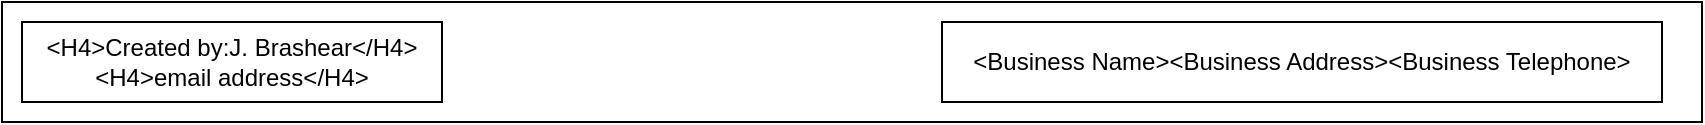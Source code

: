 <mxfile version="21.5.2" type="device">
  <diagram name="Page-1" id="1pQEq53tWK9oDeuQSf0f">
    <mxGraphModel dx="1114" dy="616" grid="1" gridSize="10" guides="1" tooltips="1" connect="1" arrows="1" fold="1" page="1" pageScale="1" pageWidth="850" pageHeight="1100" math="0" shadow="0">
      <root>
        <mxCell id="0" />
        <mxCell id="1" parent="0" />
        <mxCell id="ra8v7G1BkYGpRt4x0djX-1" value="" style="rounded=0;whiteSpace=wrap;html=1;" vertex="1" parent="1">
          <mxGeometry y="570" width="850" height="60" as="geometry" />
        </mxCell>
        <mxCell id="ra8v7G1BkYGpRt4x0djX-2" value="&amp;lt;H4&amp;gt;Created by:J. Brashear&amp;lt;/H4&amp;gt;&lt;br&gt;&amp;lt;H4&amp;gt;email address&amp;lt;/H4&amp;gt;" style="rounded=0;whiteSpace=wrap;html=1;" vertex="1" parent="1">
          <mxGeometry x="10" y="580" width="210" height="40" as="geometry" />
        </mxCell>
        <mxCell id="ra8v7G1BkYGpRt4x0djX-3" value="&amp;lt;Business Name&amp;gt;&amp;lt;Business Address&amp;gt;&amp;lt;Business Telephone&amp;gt;" style="rounded=0;whiteSpace=wrap;html=1;" vertex="1" parent="1">
          <mxGeometry x="470" y="580" width="360" height="40" as="geometry" />
        </mxCell>
      </root>
    </mxGraphModel>
  </diagram>
</mxfile>

